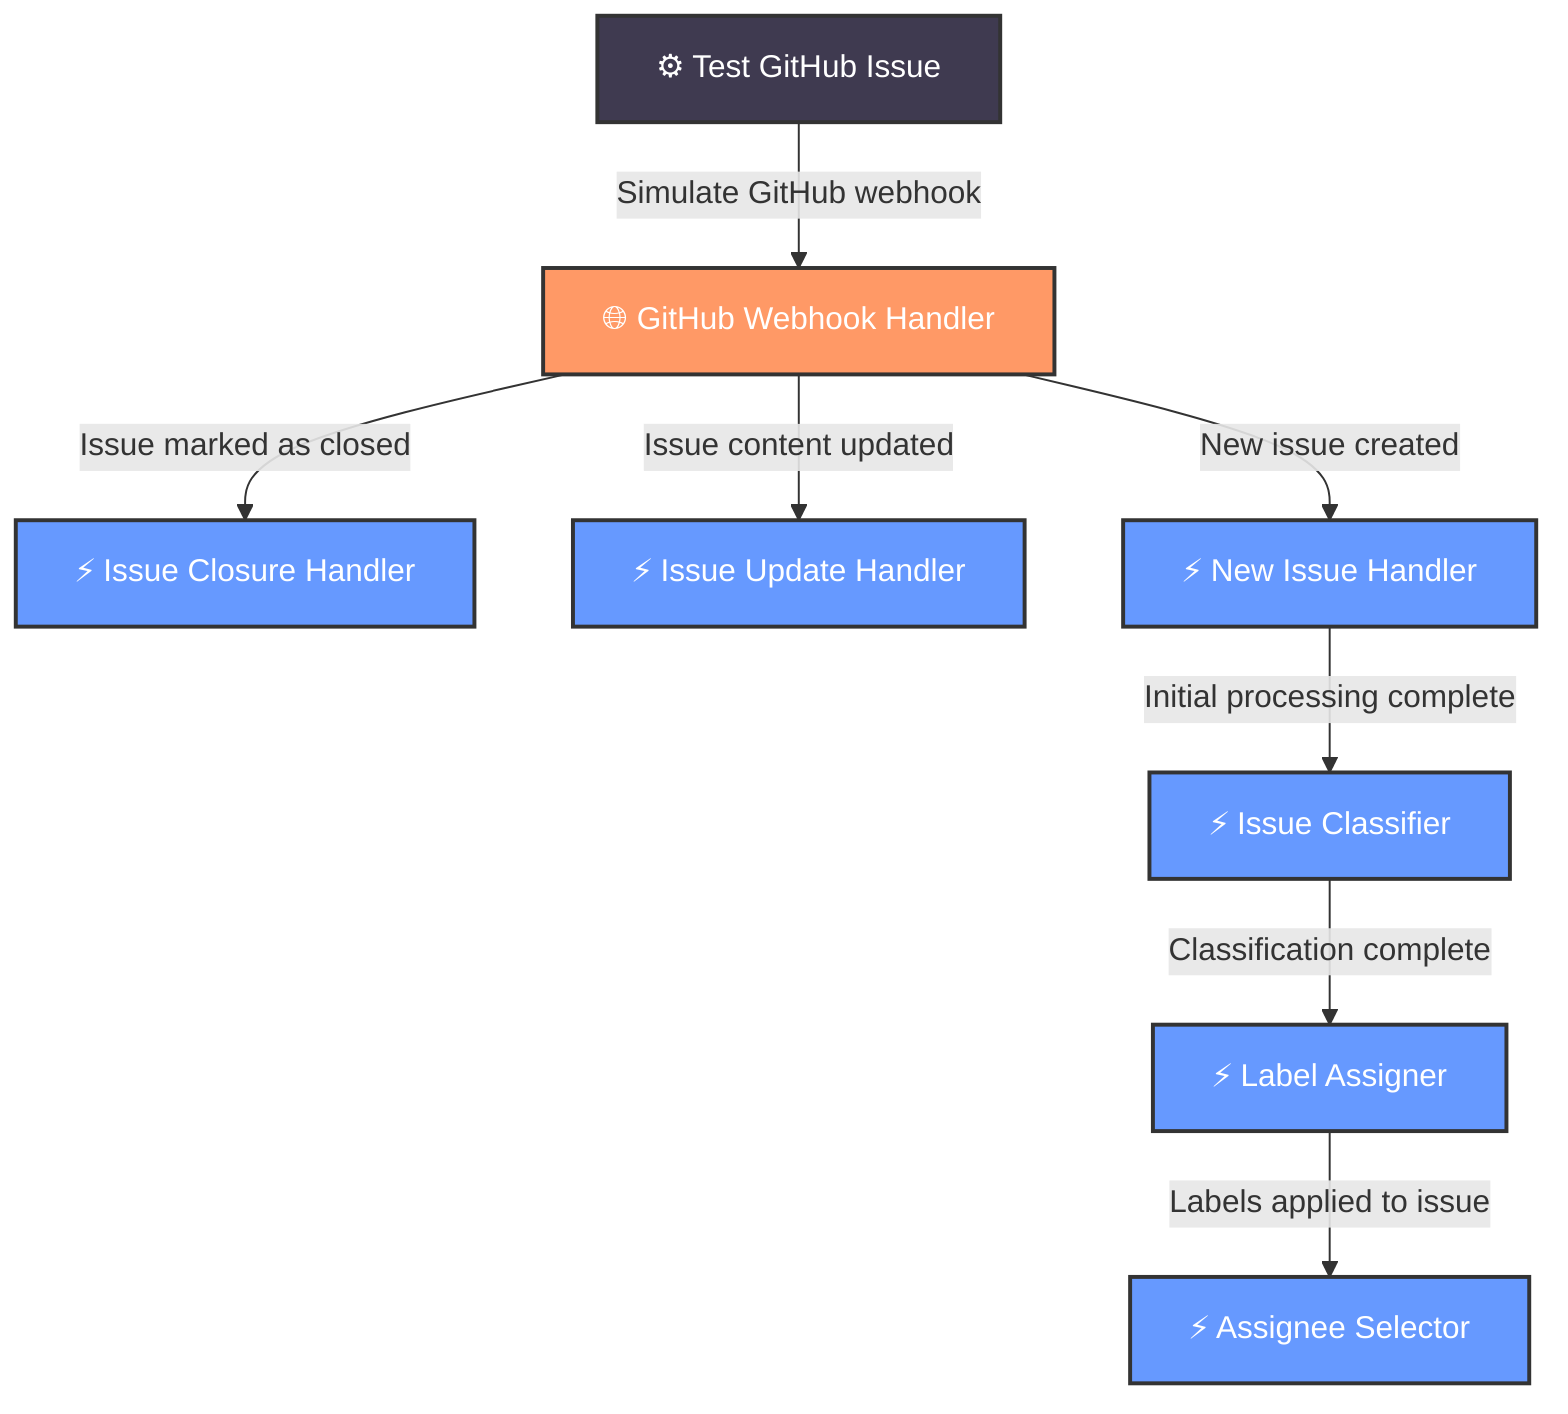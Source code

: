 flowchart TD
    classDef apiStyle fill:#f96,stroke:#333,stroke-width:2px,color:#fff
    classDef eventStyle fill:#69f,stroke:#333,stroke-width:2px,color:#fff
    classDef cronStyle fill:#9c6,stroke:#333,stroke-width:2px,color:#fff
    classDef noopStyle fill:#3f3a50,stroke:#333,stroke-width:2px,color:#fff
    steps_issue_triage_assignee_selector_step["⚡ Assignee Selector"]:::eventStyle
    steps_issue_triage_github_webhook_step["🌐 GitHub Webhook Handler"]:::apiStyle
    steps_issue_triage_handle_issue_closure_step["⚡ Issue Closure Handler"]:::eventStyle
    steps_issue_triage_handle_issue_update_step["⚡ Issue Update Handler"]:::eventStyle
    steps_issue_triage_handle_new_issue_step["⚡ New Issue Handler"]:::eventStyle
    steps_issue_triage_issue_classifier_step["⚡ Issue Classifier"]:::eventStyle
    steps_issue_triage_label_assigner_step["⚡ Label Assigner"]:::eventStyle
    steps_issue_triage_test_github_issue_step["⚙️ Test GitHub Issue"]:::noopStyle
    steps_issue_triage_github_webhook_step -->|New issue created| steps_issue_triage_handle_new_issue_step
    steps_issue_triage_github_webhook_step -->|Issue content updated| steps_issue_triage_handle_issue_update_step
    steps_issue_triage_github_webhook_step -->|Issue marked as closed| steps_issue_triage_handle_issue_closure_step
    steps_issue_triage_handle_new_issue_step -->|Initial processing complete| steps_issue_triage_issue_classifier_step
    steps_issue_triage_issue_classifier_step -->|Classification complete| steps_issue_triage_label_assigner_step
    steps_issue_triage_label_assigner_step -->|Labels applied to issue| steps_issue_triage_assignee_selector_step
    steps_issue_triage_test_github_issue_step -->|Simulate GitHub webhook| steps_issue_triage_github_webhook_step